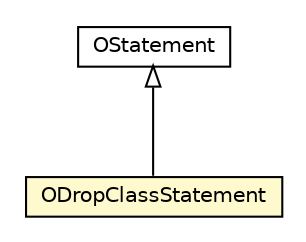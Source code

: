 #!/usr/local/bin/dot
#
# Class diagram 
# Generated by UMLGraph version R5_6-24-gf6e263 (http://www.umlgraph.org/)
#

digraph G {
	edge [fontname="Helvetica",fontsize=10,labelfontname="Helvetica",labelfontsize=10];
	node [fontname="Helvetica",fontsize=10,shape=plaintext];
	nodesep=0.25;
	ranksep=0.5;
	// com.orientechnologies.orient.core.sql.parser.OStatement
	c1626404 [label=<<table title="com.orientechnologies.orient.core.sql.parser.OStatement" border="0" cellborder="1" cellspacing="0" cellpadding="2" port="p" href="./OStatement.html">
		<tr><td><table border="0" cellspacing="0" cellpadding="1">
<tr><td align="center" balign="center"> OStatement </td></tr>
		</table></td></tr>
		</table>>, URL="./OStatement.html", fontname="Helvetica", fontcolor="black", fontsize=10.0];
	// com.orientechnologies.orient.core.sql.parser.ODropClassStatement
	c1626520 [label=<<table title="com.orientechnologies.orient.core.sql.parser.ODropClassStatement" border="0" cellborder="1" cellspacing="0" cellpadding="2" port="p" bgcolor="lemonChiffon" href="./ODropClassStatement.html">
		<tr><td><table border="0" cellspacing="0" cellpadding="1">
<tr><td align="center" balign="center"> ODropClassStatement </td></tr>
		</table></td></tr>
		</table>>, URL="./ODropClassStatement.html", fontname="Helvetica", fontcolor="black", fontsize=10.0];
	//com.orientechnologies.orient.core.sql.parser.ODropClassStatement extends com.orientechnologies.orient.core.sql.parser.OStatement
	c1626404:p -> c1626520:p [dir=back,arrowtail=empty];
}

